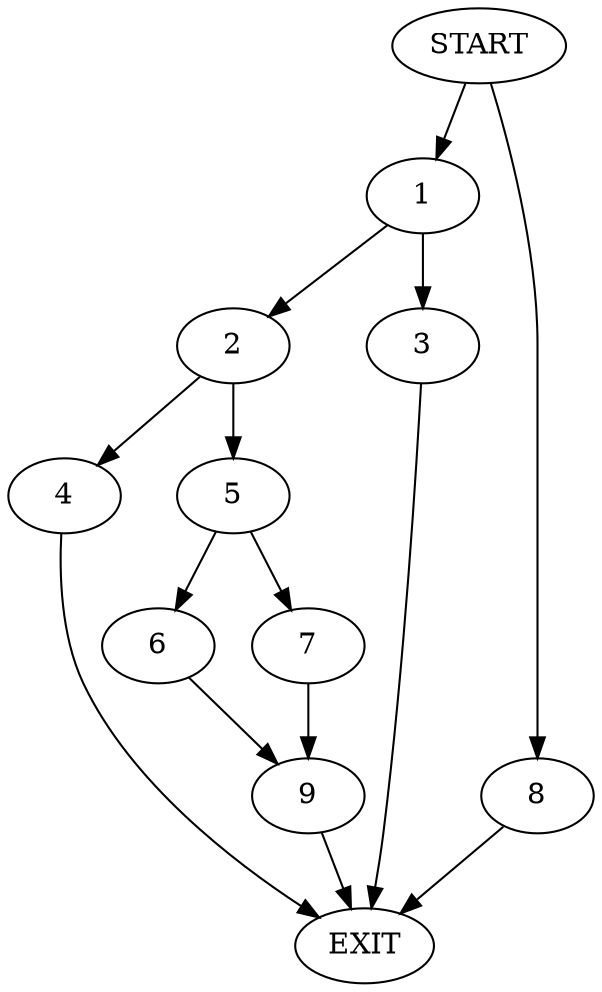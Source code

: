digraph {
0 [label="START"]
10 [label="EXIT"]
0 -> 1
1 -> 2
1 -> 3
2 -> 4
2 -> 5
3 -> 10
4 -> 10
5 -> 6
5 -> 7
0 -> 8
8 -> 10
6 -> 9
7 -> 9
9 -> 10
}
